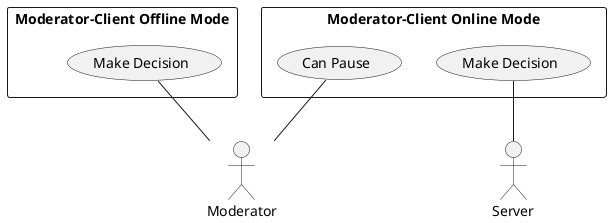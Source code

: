 @startuml

actor "Server" as SC
actor "Moderator" as P

rectangle "Moderator-Client Online Mode" {
    usecase "Make Decision" as md
    usecase "Can Pause" as cp
} 

rectangle "Moderator-Client Offline Mode" {
    usecase "Make Decision" as md2
}

SC -up- md
P -up- cp

P -up- md2

@enduml